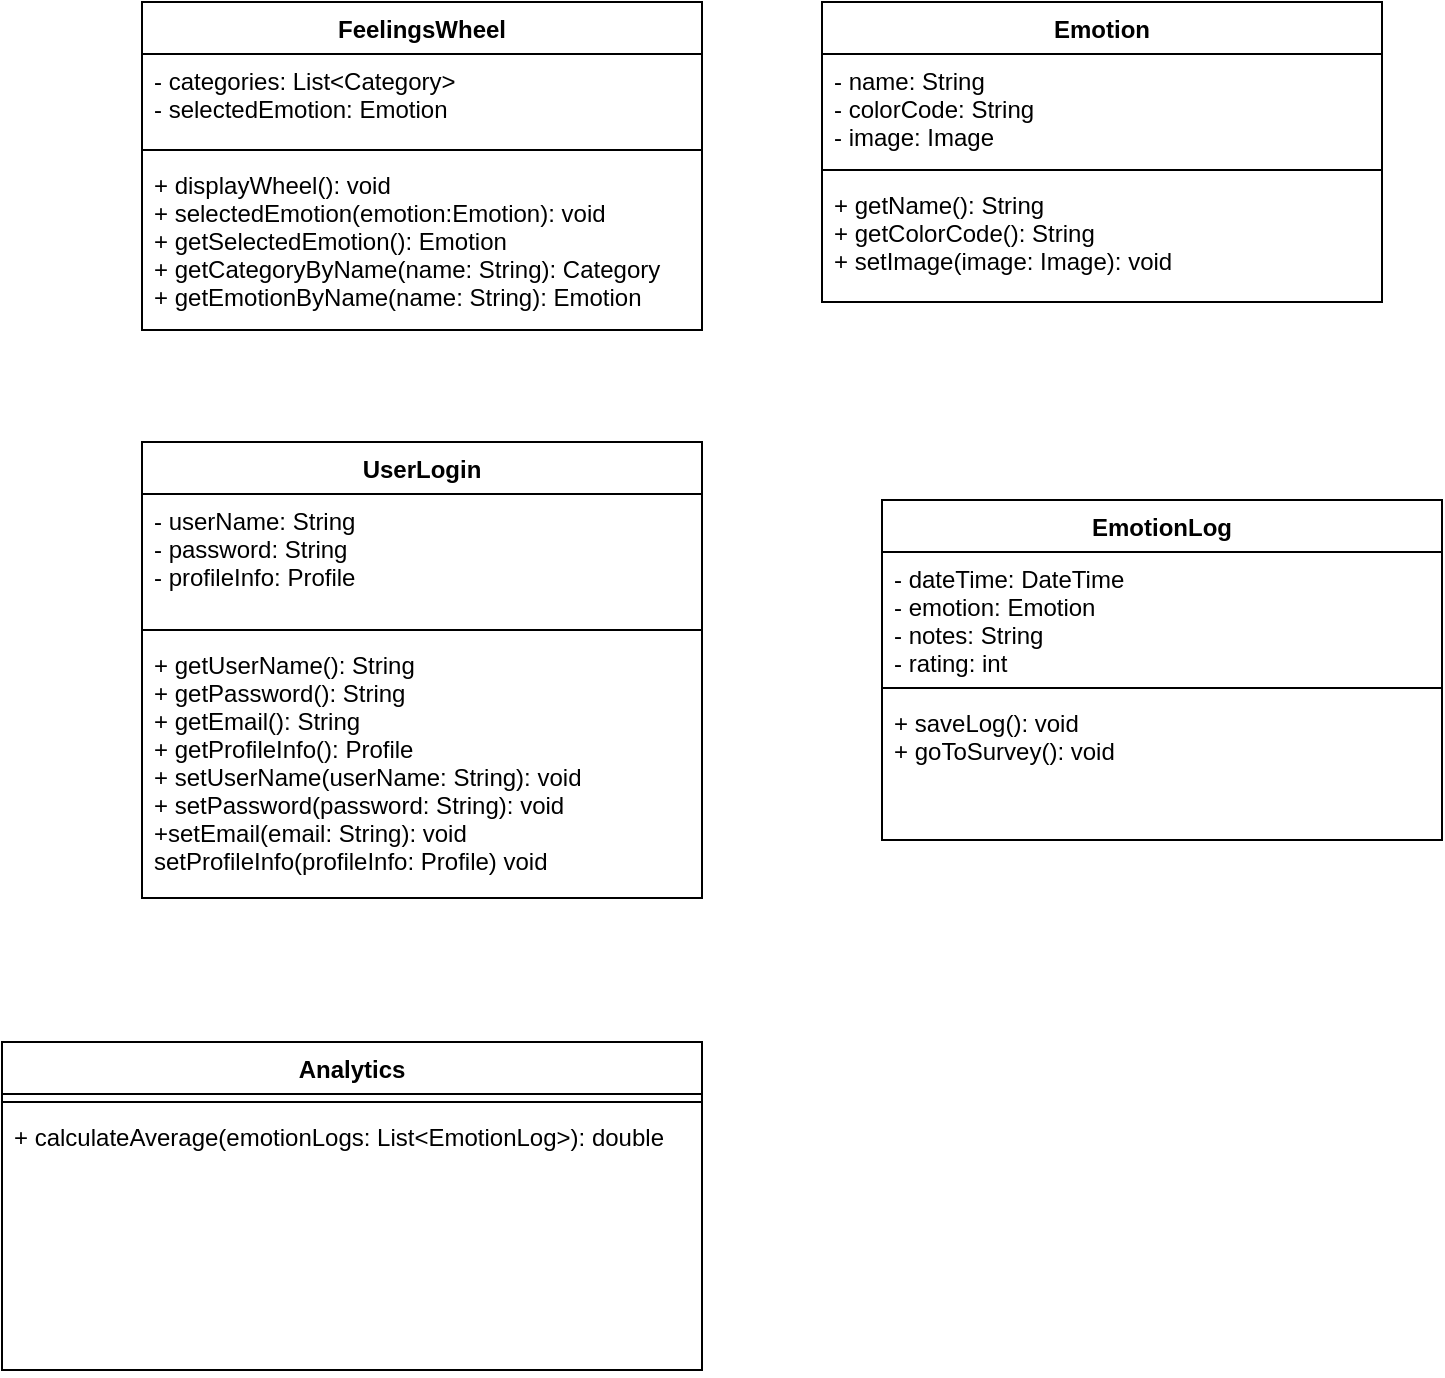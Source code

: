 <mxfile version="20.8.23" type="device"><diagram name="Page-1" id="QhZiOyLZj8J6on-NqTU4"><mxGraphModel dx="1050" dy="620" grid="1" gridSize="10" guides="1" tooltips="1" connect="1" arrows="1" fold="1" page="1" pageScale="1" pageWidth="850" pageHeight="1100" math="0" shadow="0"><root><mxCell id="0"/><mxCell id="1" parent="0"/><mxCell id="yM0RRRl1Vp_LKXoPFWVk-1" value="FeelingsWheel" style="swimlane;fontStyle=1;align=center;verticalAlign=top;childLayout=stackLayout;horizontal=1;startSize=26;horizontalStack=0;resizeParent=1;resizeParentMax=0;resizeLast=0;collapsible=1;marginBottom=0;" parent="1" vertex="1"><mxGeometry x="110" y="70" width="280" height="164" as="geometry"/></mxCell><mxCell id="yM0RRRl1Vp_LKXoPFWVk-2" value="- categories: List&lt;Category&gt;&#10;- selectedEmotion: Emotion" style="text;strokeColor=none;fillColor=none;align=left;verticalAlign=top;spacingLeft=4;spacingRight=4;overflow=hidden;rotatable=0;points=[[0,0.5],[1,0.5]];portConstraint=eastwest;" parent="yM0RRRl1Vp_LKXoPFWVk-1" vertex="1"><mxGeometry y="26" width="280" height="44" as="geometry"/></mxCell><mxCell id="yM0RRRl1Vp_LKXoPFWVk-3" value="" style="line;strokeWidth=1;fillColor=none;align=left;verticalAlign=middle;spacingTop=-1;spacingLeft=3;spacingRight=3;rotatable=0;labelPosition=right;points=[];portConstraint=eastwest;strokeColor=inherit;" parent="yM0RRRl1Vp_LKXoPFWVk-1" vertex="1"><mxGeometry y="70" width="280" height="8" as="geometry"/></mxCell><mxCell id="yM0RRRl1Vp_LKXoPFWVk-4" value="+ displayWheel(): void&#10;+ selectedEmotion(emotion:Emotion): void&#10;+ getSelectedEmotion(): Emotion&#10;+ getCategoryByName(name: String): Category&#10;+ getEmotionByName(name: String): Emotion" style="text;strokeColor=none;fillColor=none;align=left;verticalAlign=top;spacingLeft=4;spacingRight=4;overflow=hidden;rotatable=0;points=[[0,0.5],[1,0.5]];portConstraint=eastwest;" parent="yM0RRRl1Vp_LKXoPFWVk-1" vertex="1"><mxGeometry y="78" width="280" height="86" as="geometry"/></mxCell><mxCell id="yM0RRRl1Vp_LKXoPFWVk-7" value="Emotion" style="swimlane;fontStyle=1;align=center;verticalAlign=top;childLayout=stackLayout;horizontal=1;startSize=26;horizontalStack=0;resizeParent=1;resizeParentMax=0;resizeLast=0;collapsible=1;marginBottom=0;" parent="1" vertex="1"><mxGeometry x="450" y="70" width="280" height="150" as="geometry"/></mxCell><mxCell id="yM0RRRl1Vp_LKXoPFWVk-8" value="- name: String&#10;- colorCode: String&#10;- image: Image" style="text;strokeColor=none;fillColor=none;align=left;verticalAlign=top;spacingLeft=4;spacingRight=4;overflow=hidden;rotatable=0;points=[[0,0.5],[1,0.5]];portConstraint=eastwest;" parent="yM0RRRl1Vp_LKXoPFWVk-7" vertex="1"><mxGeometry y="26" width="280" height="54" as="geometry"/></mxCell><mxCell id="yM0RRRl1Vp_LKXoPFWVk-9" value="" style="line;strokeWidth=1;fillColor=none;align=left;verticalAlign=middle;spacingTop=-1;spacingLeft=3;spacingRight=3;rotatable=0;labelPosition=right;points=[];portConstraint=eastwest;strokeColor=inherit;" parent="yM0RRRl1Vp_LKXoPFWVk-7" vertex="1"><mxGeometry y="80" width="280" height="8" as="geometry"/></mxCell><mxCell id="yM0RRRl1Vp_LKXoPFWVk-10" value="+ getName(): String&#10;+ getColorCode(): String&#10;+ setImage(image: Image): void" style="text;strokeColor=none;fillColor=none;align=left;verticalAlign=top;spacingLeft=4;spacingRight=4;overflow=hidden;rotatable=0;points=[[0,0.5],[1,0.5]];portConstraint=eastwest;" parent="yM0RRRl1Vp_LKXoPFWVk-7" vertex="1"><mxGeometry y="88" width="280" height="62" as="geometry"/></mxCell><mxCell id="yM0RRRl1Vp_LKXoPFWVk-11" value="UserLogin" style="swimlane;fontStyle=1;align=center;verticalAlign=top;childLayout=stackLayout;horizontal=1;startSize=26;horizontalStack=0;resizeParent=1;resizeParentMax=0;resizeLast=0;collapsible=1;marginBottom=0;" parent="1" vertex="1"><mxGeometry x="110" y="290" width="280" height="228" as="geometry"/></mxCell><mxCell id="yM0RRRl1Vp_LKXoPFWVk-12" value="- userName: String&#10;- password: String&#10;- profileInfo: Profile" style="text;strokeColor=none;fillColor=none;align=left;verticalAlign=top;spacingLeft=4;spacingRight=4;overflow=hidden;rotatable=0;points=[[0,0.5],[1,0.5]];portConstraint=eastwest;" parent="yM0RRRl1Vp_LKXoPFWVk-11" vertex="1"><mxGeometry y="26" width="280" height="64" as="geometry"/></mxCell><mxCell id="yM0RRRl1Vp_LKXoPFWVk-13" value="" style="line;strokeWidth=1;fillColor=none;align=left;verticalAlign=middle;spacingTop=-1;spacingLeft=3;spacingRight=3;rotatable=0;labelPosition=right;points=[];portConstraint=eastwest;strokeColor=inherit;" parent="yM0RRRl1Vp_LKXoPFWVk-11" vertex="1"><mxGeometry y="90" width="280" height="8" as="geometry"/></mxCell><mxCell id="yM0RRRl1Vp_LKXoPFWVk-14" value="+ getUserName(): String&#10;+ getPassword(): String&#10;+ getEmail(): String&#10;+ getProfileInfo(): Profile&#10;+ setUserName(userName: String): void&#10;+ setPassword(password: String): void&#10;+setEmail(email: String): void&#10;setProfileInfo(profileInfo: Profile) void" style="text;strokeColor=none;fillColor=none;align=left;verticalAlign=top;spacingLeft=4;spacingRight=4;overflow=hidden;rotatable=0;points=[[0,0.5],[1,0.5]];portConstraint=eastwest;" parent="yM0RRRl1Vp_LKXoPFWVk-11" vertex="1"><mxGeometry y="98" width="280" height="130" as="geometry"/></mxCell><mxCell id="yM0RRRl1Vp_LKXoPFWVk-15" value="Analytics" style="swimlane;fontStyle=1;align=center;verticalAlign=top;childLayout=stackLayout;horizontal=1;startSize=26;horizontalStack=0;resizeParent=1;resizeParentMax=0;resizeLast=0;collapsible=1;marginBottom=0;" parent="1" vertex="1"><mxGeometry x="40" y="590" width="350" height="164" as="geometry"/></mxCell><mxCell id="yM0RRRl1Vp_LKXoPFWVk-17" value="" style="line;strokeWidth=1;fillColor=none;align=left;verticalAlign=middle;spacingTop=-1;spacingLeft=3;spacingRight=3;rotatable=0;labelPosition=right;points=[];portConstraint=eastwest;strokeColor=inherit;" parent="yM0RRRl1Vp_LKXoPFWVk-15" vertex="1"><mxGeometry y="26" width="350" height="8" as="geometry"/></mxCell><mxCell id="yM0RRRl1Vp_LKXoPFWVk-18" value="+ calculateAverage(emotionLogs: List&lt;EmotionLog&gt;): double" style="text;strokeColor=none;fillColor=none;align=left;verticalAlign=top;spacingLeft=4;spacingRight=4;overflow=hidden;rotatable=0;points=[[0,0.5],[1,0.5]];portConstraint=eastwest;" parent="yM0RRRl1Vp_LKXoPFWVk-15" vertex="1"><mxGeometry y="34" width="350" height="130" as="geometry"/></mxCell><mxCell id="yM0RRRl1Vp_LKXoPFWVk-19" value="EmotionLog" style="swimlane;fontStyle=1;align=center;verticalAlign=top;childLayout=stackLayout;horizontal=1;startSize=26;horizontalStack=0;resizeParent=1;resizeParentMax=0;resizeLast=0;collapsible=1;marginBottom=0;" parent="1" vertex="1"><mxGeometry x="480" y="319" width="280" height="170" as="geometry"/></mxCell><mxCell id="yM0RRRl1Vp_LKXoPFWVk-20" value="- dateTime: DateTime&#10;- emotion: Emotion&#10;- notes: String&#10;- rating: int" style="text;strokeColor=none;fillColor=none;align=left;verticalAlign=top;spacingLeft=4;spacingRight=4;overflow=hidden;rotatable=0;points=[[0,0.5],[1,0.5]];portConstraint=eastwest;" parent="yM0RRRl1Vp_LKXoPFWVk-19" vertex="1"><mxGeometry y="26" width="280" height="64" as="geometry"/></mxCell><mxCell id="yM0RRRl1Vp_LKXoPFWVk-21" value="" style="line;strokeWidth=1;fillColor=none;align=left;verticalAlign=middle;spacingTop=-1;spacingLeft=3;spacingRight=3;rotatable=0;labelPosition=right;points=[];portConstraint=eastwest;strokeColor=inherit;" parent="yM0RRRl1Vp_LKXoPFWVk-19" vertex="1"><mxGeometry y="90" width="280" height="8" as="geometry"/></mxCell><mxCell id="yM0RRRl1Vp_LKXoPFWVk-22" value="+ saveLog(): void&#10;+ goToSurvey(): void" style="text;strokeColor=none;fillColor=none;align=left;verticalAlign=top;spacingLeft=4;spacingRight=4;overflow=hidden;rotatable=0;points=[[0,0.5],[1,0.5]];portConstraint=eastwest;" parent="yM0RRRl1Vp_LKXoPFWVk-19" vertex="1"><mxGeometry y="98" width="280" height="72" as="geometry"/></mxCell></root></mxGraphModel></diagram></mxfile>